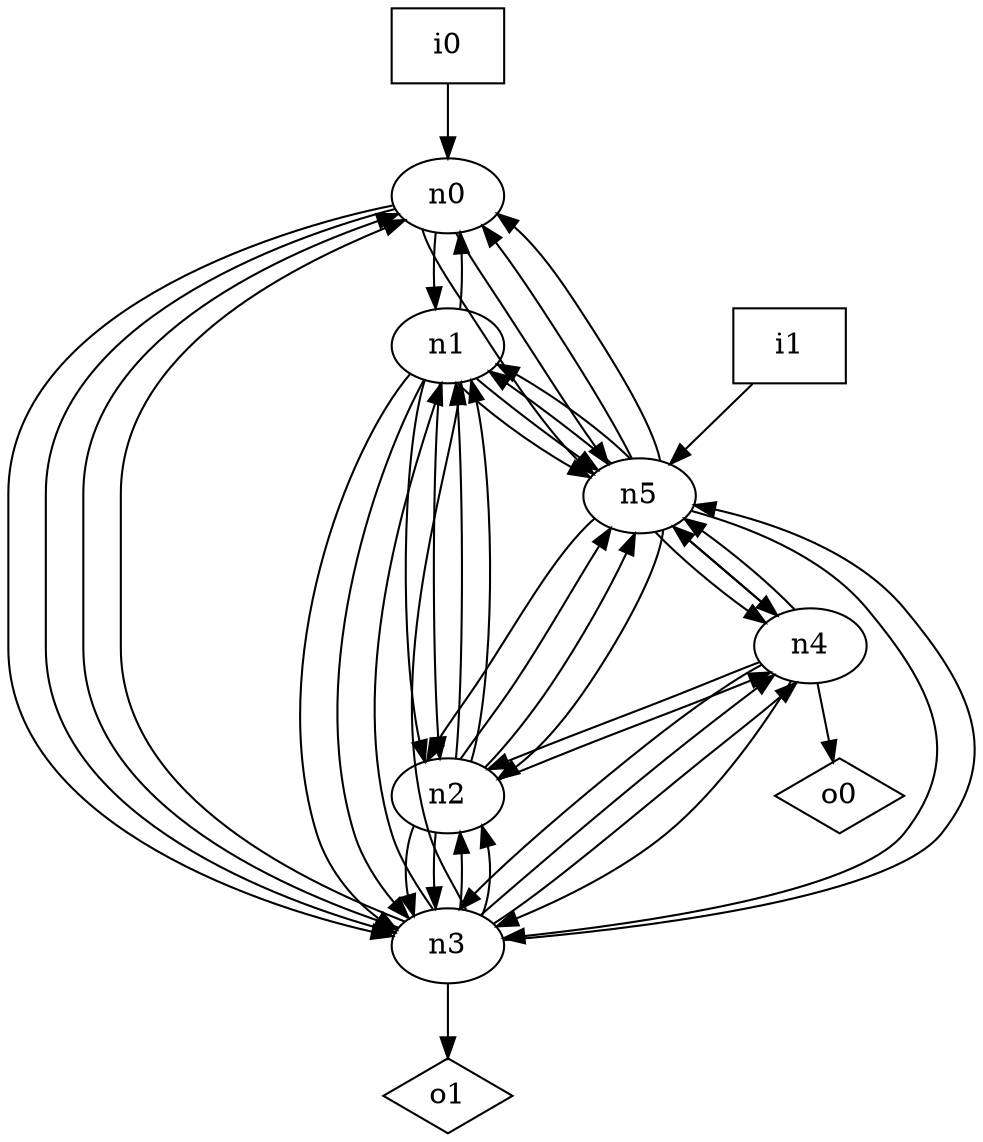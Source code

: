 digraph G {
n0 [label="n0"];
n1 [label="n1"];
n2 [label="n2"];
n3 [label="n3"];
n4 [label="n4"];
n5 [label="n5"];
n6 [label="i0",shape="box"];
n7 [label="i1",shape="box"];
n8 [label="o0",shape="diamond"];
n9 [label="o1",shape="diamond"];
n0 -> n1
n0 -> n3
n0 -> n3
n0 -> n5
n0 -> n5
n1 -> n0
n1 -> n2
n1 -> n2
n1 -> n3
n1 -> n3
n1 -> n5
n1 -> n5
n2 -> n1
n2 -> n1
n2 -> n3
n2 -> n3
n2 -> n4
n2 -> n5
n2 -> n5
n3 -> n0
n3 -> n0
n3 -> n1
n3 -> n1
n3 -> n2
n3 -> n2
n3 -> n4
n3 -> n4
n3 -> n5
n3 -> n9
n4 -> n2
n4 -> n3
n4 -> n3
n4 -> n5
n4 -> n5
n4 -> n8
n5 -> n0
n5 -> n0
n5 -> n1
n5 -> n1
n5 -> n2
n5 -> n2
n5 -> n3
n5 -> n4
n5 -> n4
n6 -> n0
n7 -> n5
}